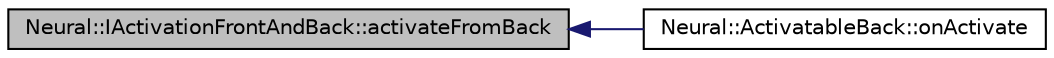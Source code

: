 digraph G
{
  edge [fontname="Helvetica",fontsize="10",labelfontname="Helvetica",labelfontsize="10"];
  node [fontname="Helvetica",fontsize="10",shape=record];
  rankdir=LR;
  Node1 [label="Neural::IActivationFrontAndBack::activateFromBack",height=0.2,width=0.4,color="black", fillcolor="grey75", style="filled" fontcolor="black"];
  Node1 -> Node2 [dir=back,color="midnightblue",fontsize="10",style="solid",fontname="Helvetica"];
  Node2 [label="Neural::ActivatableBack::onActivate",height=0.2,width=0.4,color="black", fillcolor="white", style="filled",URL="$class_neural_1_1_activatable_back.html#a53850eb54cd4dd717abfd819154047ef"];
}
